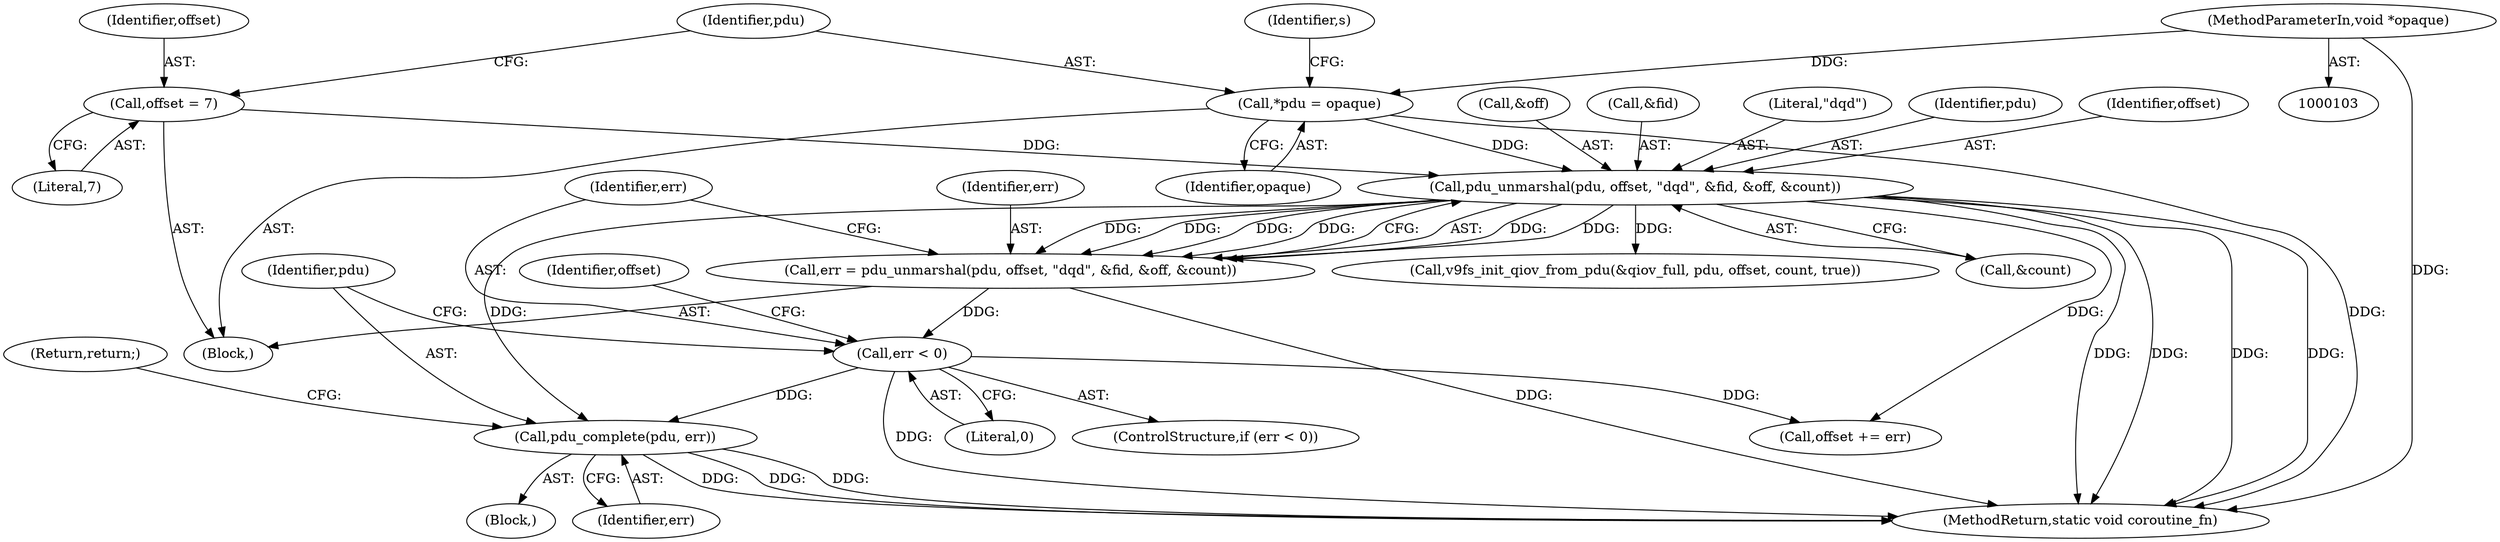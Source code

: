 digraph "0_qemu_fdfcc9aeea1492f4b819a24c94dfb678145b1bf9@pointer" {
"1000152" [label="(Call,pdu_complete(pdu, err))"];
"1000137" [label="(Call,pdu_unmarshal(pdu, offset, \"dqd\", &fid, &off, &count))"];
"1000124" [label="(Call,*pdu = opaque)"];
"1000104" [label="(MethodParameterIn,void *opaque)"];
"1000119" [label="(Call,offset = 7)"];
"1000148" [label="(Call,err < 0)"];
"1000135" [label="(Call,err = pdu_unmarshal(pdu, offset, \"dqd\", &fid, &off, &count))"];
"1000139" [label="(Identifier,offset)"];
"1000126" [label="(Identifier,opaque)"];
"1000151" [label="(Block,)"];
"1000143" [label="(Call,&off)"];
"1000137" [label="(Call,pdu_unmarshal(pdu, offset, \"dqd\", &fid, &off, &count))"];
"1000371" [label="(MethodReturn,static void coroutine_fn)"];
"1000155" [label="(Return,return;)"];
"1000157" [label="(Identifier,offset)"];
"1000104" [label="(MethodParameterIn,void *opaque)"];
"1000141" [label="(Call,&fid)"];
"1000140" [label="(Literal,\"dqd\")"];
"1000120" [label="(Identifier,offset)"];
"1000156" [label="(Call,offset += err)"];
"1000119" [label="(Call,offset = 7)"];
"1000136" [label="(Identifier,err)"];
"1000148" [label="(Call,err < 0)"];
"1000135" [label="(Call,err = pdu_unmarshal(pdu, offset, \"dqd\", &fid, &off, &count))"];
"1000138" [label="(Identifier,pdu)"];
"1000147" [label="(ControlStructure,if (err < 0))"];
"1000124" [label="(Call,*pdu = opaque)"];
"1000129" [label="(Identifier,s)"];
"1000153" [label="(Identifier,pdu)"];
"1000159" [label="(Call,v9fs_init_qiov_from_pdu(&qiov_full, pdu, offset, count, true))"];
"1000125" [label="(Identifier,pdu)"];
"1000149" [label="(Identifier,err)"];
"1000154" [label="(Identifier,err)"];
"1000152" [label="(Call,pdu_complete(pdu, err))"];
"1000145" [label="(Call,&count)"];
"1000105" [label="(Block,)"];
"1000150" [label="(Literal,0)"];
"1000121" [label="(Literal,7)"];
"1000152" -> "1000151"  [label="AST: "];
"1000152" -> "1000154"  [label="CFG: "];
"1000153" -> "1000152"  [label="AST: "];
"1000154" -> "1000152"  [label="AST: "];
"1000155" -> "1000152"  [label="CFG: "];
"1000152" -> "1000371"  [label="DDG: "];
"1000152" -> "1000371"  [label="DDG: "];
"1000152" -> "1000371"  [label="DDG: "];
"1000137" -> "1000152"  [label="DDG: "];
"1000148" -> "1000152"  [label="DDG: "];
"1000137" -> "1000135"  [label="AST: "];
"1000137" -> "1000145"  [label="CFG: "];
"1000138" -> "1000137"  [label="AST: "];
"1000139" -> "1000137"  [label="AST: "];
"1000140" -> "1000137"  [label="AST: "];
"1000141" -> "1000137"  [label="AST: "];
"1000143" -> "1000137"  [label="AST: "];
"1000145" -> "1000137"  [label="AST: "];
"1000135" -> "1000137"  [label="CFG: "];
"1000137" -> "1000371"  [label="DDG: "];
"1000137" -> "1000371"  [label="DDG: "];
"1000137" -> "1000371"  [label="DDG: "];
"1000137" -> "1000371"  [label="DDG: "];
"1000137" -> "1000135"  [label="DDG: "];
"1000137" -> "1000135"  [label="DDG: "];
"1000137" -> "1000135"  [label="DDG: "];
"1000137" -> "1000135"  [label="DDG: "];
"1000137" -> "1000135"  [label="DDG: "];
"1000137" -> "1000135"  [label="DDG: "];
"1000124" -> "1000137"  [label="DDG: "];
"1000119" -> "1000137"  [label="DDG: "];
"1000137" -> "1000156"  [label="DDG: "];
"1000137" -> "1000159"  [label="DDG: "];
"1000124" -> "1000105"  [label="AST: "];
"1000124" -> "1000126"  [label="CFG: "];
"1000125" -> "1000124"  [label="AST: "];
"1000126" -> "1000124"  [label="AST: "];
"1000129" -> "1000124"  [label="CFG: "];
"1000124" -> "1000371"  [label="DDG: "];
"1000104" -> "1000124"  [label="DDG: "];
"1000104" -> "1000103"  [label="AST: "];
"1000104" -> "1000371"  [label="DDG: "];
"1000119" -> "1000105"  [label="AST: "];
"1000119" -> "1000121"  [label="CFG: "];
"1000120" -> "1000119"  [label="AST: "];
"1000121" -> "1000119"  [label="AST: "];
"1000125" -> "1000119"  [label="CFG: "];
"1000148" -> "1000147"  [label="AST: "];
"1000148" -> "1000150"  [label="CFG: "];
"1000149" -> "1000148"  [label="AST: "];
"1000150" -> "1000148"  [label="AST: "];
"1000153" -> "1000148"  [label="CFG: "];
"1000157" -> "1000148"  [label="CFG: "];
"1000148" -> "1000371"  [label="DDG: "];
"1000135" -> "1000148"  [label="DDG: "];
"1000148" -> "1000156"  [label="DDG: "];
"1000135" -> "1000105"  [label="AST: "];
"1000136" -> "1000135"  [label="AST: "];
"1000149" -> "1000135"  [label="CFG: "];
"1000135" -> "1000371"  [label="DDG: "];
}
